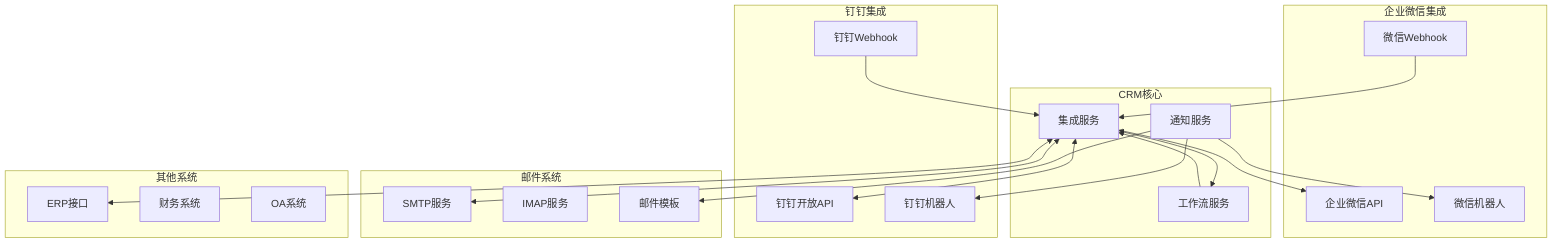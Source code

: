 graph TB
    subgraph "CRM核心"
        INTEGRATION_SVC[集成服务]
        NOTIFICATION_SVC[通知服务]
        WORKFLOW_SVC[工作流服务]
    end
    
    subgraph "企业微信集成"
        WECHAT_API[企业微信API]
        WECHAT_WEBHOOK[微信Webhook]
        WECHAT_BOT[微信机器人]
    end
    
    subgraph "钉钉集成"
        DINGTALK_API[钉钉开放API]
        DINGTALK_WEBHOOK[钉钉Webhook]
        DINGTALK_BOT[钉钉机器人]
    end
    
    subgraph "邮件系统"
        SMTP[SMTP服务]
        IMAP[IMAP服务]
        EMAIL_TEMPLATE[邮件模板]
    end
    
    subgraph "其他系统"
        ERP_API[ERP接口]
        FINANCE_API[财务系统]
        OA_API[OA系统]
    end
    
    %% 双向集成流
    INTEGRATION_SVC <--> WECHAT_API
    INTEGRATION_SVC <--> DINGTALK_API
    INTEGRATION_SVC <--> SMTP
    INTEGRATION_SVC <--> ERP_API
    
    %% Webhook接收
    WECHAT_WEBHOOK --> INTEGRATION_SVC
    DINGTALK_WEBHOOK --> INTEGRATION_SVC
    
    %% 通知分发
    NOTIFICATION_SVC --> WECHAT_BOT
    NOTIFICATION_SVC --> DINGTALK_BOT
    NOTIFICATION_SVC --> EMAIL_TEMPLATE
    
    %% 工作流触发
    WORKFLOW_SVC --> INTEGRATION_SVC
    INTEGRATION_SVC --> WORKFLOW_SVC